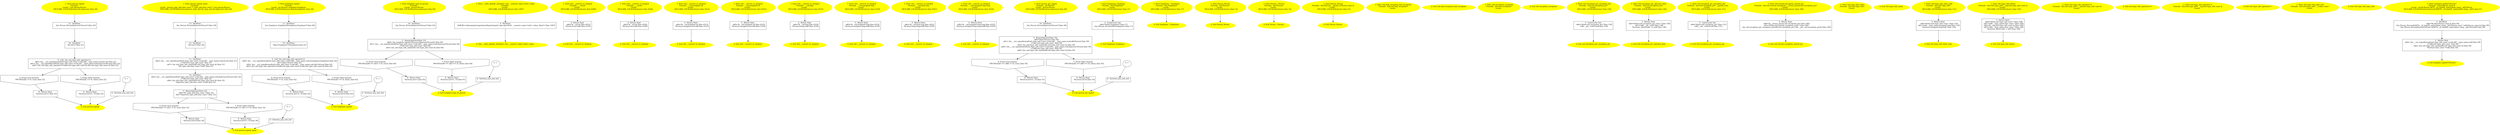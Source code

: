 /* @generated */
digraph iCFG {
"person_typeid#_Z13person_typeidv.259e8739c3aa7b455d1b67a326ce9b09_1" [label="1: Start person_typeid\nFormals: \nLocals:  t:int person:Person \n   DECLARE_LOCALS(&return,&t,&person); [line 19]\n " color=yellow style=filled]
	

	 "person_typeid#_Z13person_typeidv.259e8739c3aa7b455d1b67a326ce9b09_1" -> "person_typeid#_Z13person_typeidv.259e8739c3aa7b455d1b67a326ce9b09_11" ;
"person_typeid#_Z13person_typeidv.259e8739c3aa7b455d1b67a326ce9b09_2" [label="2: Exit person_typeid \n  " color=yellow style=filled]
	

"person_typeid#_Z13person_typeidv.259e8739c3aa7b455d1b67a326ce9b09_3" [label="3: + \n  " ]
	

	 "person_typeid#_Z13person_typeidv.259e8739c3aa7b455d1b67a326ce9b09_3" -> "person_typeid#_Z13person_typeidv.259e8739c3aa7b455d1b67a326ce9b09_4" ;
"person_typeid#_Z13person_typeidv.259e8739c3aa7b455d1b67a326ce9b09_4" [label="4:  between_join_and_exit \n  " shape="box"]
	

	 "person_typeid#_Z13person_typeidv.259e8739c3aa7b455d1b67a326ce9b09_4" -> "person_typeid#_Z13person_typeidv.259e8739c3aa7b455d1b67a326ce9b09_2" ;
"person_typeid#_Z13person_typeidv.259e8739c3aa7b455d1b67a326ce9b09_5" [label="5:  Call _fun_std::type_info_operator== \n   n$0=_fun___cxx_typeid(sizeof(std::type_info const ):void,n$0.__type_name:void,&t:int) [line 22]\n  n$1=_fun___cxx_typeid(sizeof(std::type_info const ):void,n$1.__type_name:void,&person:Person) [line 22]\n  n$2=_fun_std::type_info_operator==(n$0:std::type_info const &,n$1:std::type_info const &) [line 22]\n " shape="box"]
	

	 "person_typeid#_Z13person_typeidv.259e8739c3aa7b455d1b67a326ce9b09_5" -> "person_typeid#_Z13person_typeidv.259e8739c3aa7b455d1b67a326ce9b09_6" ;
	 "person_typeid#_Z13person_typeidv.259e8739c3aa7b455d1b67a326ce9b09_5" -> "person_typeid#_Z13person_typeidv.259e8739c3aa7b455d1b67a326ce9b09_7" ;
"person_typeid#_Z13person_typeidv.259e8739c3aa7b455d1b67a326ce9b09_6" [label="6: Prune (true branch) \n   PRUNE((n$2 != 0), true); [line 22]\n " shape="invhouse"]
	

	 "person_typeid#_Z13person_typeidv.259e8739c3aa7b455d1b67a326ce9b09_6" -> "person_typeid#_Z13person_typeidv.259e8739c3aa7b455d1b67a326ce9b09_8" ;
"person_typeid#_Z13person_typeidv.259e8739c3aa7b455d1b67a326ce9b09_7" [label="7: Prune (false branch) \n   PRUNE((n$2 == 0), false); [line 22]\n " shape="invhouse"]
	

	 "person_typeid#_Z13person_typeidv.259e8739c3aa7b455d1b67a326ce9b09_7" -> "person_typeid#_Z13person_typeidv.259e8739c3aa7b455d1b67a326ce9b09_9" ;
"person_typeid#_Z13person_typeidv.259e8739c3aa7b455d1b67a326ce9b09_8" [label="8:  Return Stmt \n   *&return:int=1 [line 23]\n " shape="box"]
	

	 "person_typeid#_Z13person_typeidv.259e8739c3aa7b455d1b67a326ce9b09_8" -> "person_typeid#_Z13person_typeidv.259e8739c3aa7b455d1b67a326ce9b09_2" ;
"person_typeid#_Z13person_typeidv.259e8739c3aa7b455d1b67a326ce9b09_9" [label="9:  Return Stmt \n   *&return:int=(1 / 0) [line 25]\n " shape="box"]
	

	 "person_typeid#_Z13person_typeidv.259e8739c3aa7b455d1b67a326ce9b09_9" -> "person_typeid#_Z13person_typeidv.259e8739c3aa7b455d1b67a326ce9b09_2" ;
"person_typeid#_Z13person_typeidv.259e8739c3aa7b455d1b67a326ce9b09_10" [label="10:  DeclStmt \n   *&t:int=3 [line 21]\n " shape="box"]
	

	 "person_typeid#_Z13person_typeidv.259e8739c3aa7b455d1b67a326ce9b09_10" -> "person_typeid#_Z13person_typeidv.259e8739c3aa7b455d1b67a326ce9b09_5" ;
"person_typeid#_Z13person_typeidv.259e8739c3aa7b455d1b67a326ce9b09_11" [label="11:  DeclStmt \n   _fun_Person_Person(&person:Person*) [line 20]\n " shape="box"]
	

	 "person_typeid#_Z13person_typeidv.259e8739c3aa7b455d1b67a326ce9b09_11" -> "person_typeid#_Z13person_typeidv.259e8739c3aa7b455d1b67a326ce9b09_10" ;
"person_typeid_name#_Z18person_typeid_namev.61ab0ec473f2261bf55eb69fa502c9ca_1" [label="1: Start person_typeid_name\nFormals: \nLocals:  person_type_info:char const * t_type_info:char const * t:int person:Person \n   DECLARE_LOCALS(&return,&person_type_info,&t_type_info,&t,&person); [line 28]\n " color=yellow style=filled]
	

	 "person_typeid_name#_Z18person_typeid_namev.61ab0ec473f2261bf55eb69fa502c9ca_1" -> "person_typeid_name#_Z18person_typeid_namev.61ab0ec473f2261bf55eb69fa502c9ca_13" ;
"person_typeid_name#_Z18person_typeid_namev.61ab0ec473f2261bf55eb69fa502c9ca_2" [label="2: Exit person_typeid_name \n  " color=yellow style=filled]
	

"person_typeid_name#_Z18person_typeid_namev.61ab0ec473f2261bf55eb69fa502c9ca_3" [label="3: + \n  " ]
	

	 "person_typeid_name#_Z18person_typeid_namev.61ab0ec473f2261bf55eb69fa502c9ca_3" -> "person_typeid_name#_Z18person_typeid_namev.61ab0ec473f2261bf55eb69fa502c9ca_4" ;
"person_typeid_name#_Z18person_typeid_namev.61ab0ec473f2261bf55eb69fa502c9ca_4" [label="4:  between_join_and_exit \n  " shape="box"]
	

	 "person_typeid_name#_Z18person_typeid_namev.61ab0ec473f2261bf55eb69fa502c9ca_4" -> "person_typeid_name#_Z18person_typeid_namev.61ab0ec473f2261bf55eb69fa502c9ca_2" ;
"person_typeid_name#_Z18person_typeid_namev.61ab0ec473f2261bf55eb69fa502c9ca_5" [label="5:  BinaryOperatorStmt: EQ \n   n$0=*&t_type_info:char const * [line 33]\n  n$1=*&person_type_info:char const * [line 33]\n " shape="box"]
	

	 "person_typeid_name#_Z18person_typeid_namev.61ab0ec473f2261bf55eb69fa502c9ca_5" -> "person_typeid_name#_Z18person_typeid_namev.61ab0ec473f2261bf55eb69fa502c9ca_6" ;
	 "person_typeid_name#_Z18person_typeid_namev.61ab0ec473f2261bf55eb69fa502c9ca_5" -> "person_typeid_name#_Z18person_typeid_namev.61ab0ec473f2261bf55eb69fa502c9ca_7" ;
"person_typeid_name#_Z18person_typeid_namev.61ab0ec473f2261bf55eb69fa502c9ca_6" [label="6: Prune (true branch) \n   PRUNE(((n$0 == n$1) != 0), true); [line 33]\n " shape="invhouse"]
	

	 "person_typeid_name#_Z18person_typeid_namev.61ab0ec473f2261bf55eb69fa502c9ca_6" -> "person_typeid_name#_Z18person_typeid_namev.61ab0ec473f2261bf55eb69fa502c9ca_8" ;
"person_typeid_name#_Z18person_typeid_namev.61ab0ec473f2261bf55eb69fa502c9ca_7" [label="7: Prune (false branch) \n   PRUNE(((n$0 == n$1) == 0), false); [line 33]\n " shape="invhouse"]
	

	 "person_typeid_name#_Z18person_typeid_namev.61ab0ec473f2261bf55eb69fa502c9ca_7" -> "person_typeid_name#_Z18person_typeid_namev.61ab0ec473f2261bf55eb69fa502c9ca_9" ;
"person_typeid_name#_Z18person_typeid_namev.61ab0ec473f2261bf55eb69fa502c9ca_8" [label="8:  Return Stmt \n   *&return:int=0 [line 34]\n " shape="box"]
	

	 "person_typeid_name#_Z18person_typeid_namev.61ab0ec473f2261bf55eb69fa502c9ca_8" -> "person_typeid_name#_Z18person_typeid_namev.61ab0ec473f2261bf55eb69fa502c9ca_2" ;
"person_typeid_name#_Z18person_typeid_namev.61ab0ec473f2261bf55eb69fa502c9ca_9" [label="9:  Return Stmt \n   *&return:int=(1 / 0) [line 36]\n " shape="box"]
	

	 "person_typeid_name#_Z18person_typeid_namev.61ab0ec473f2261bf55eb69fa502c9ca_9" -> "person_typeid_name#_Z18person_typeid_namev.61ab0ec473f2261bf55eb69fa502c9ca_2" ;
"person_typeid_name#_Z18person_typeid_namev.61ab0ec473f2261bf55eb69fa502c9ca_10" [label="10:  DeclStmt \n   n$2=_fun___cxx_typeid(sizeof(std::type_info const ):void,n$2.__type_name:void,&person:Person) [line 32]\n  _=*n$2:std::type_info const  [line 32]\n  n$4=_fun_std::type_info_name(n$2:std::type_info const &) [line 32]\n  *&person_type_info:char const *=n$4 [line 32]\n " shape="box"]
	

	 "person_typeid_name#_Z18person_typeid_namev.61ab0ec473f2261bf55eb69fa502c9ca_10" -> "person_typeid_name#_Z18person_typeid_namev.61ab0ec473f2261bf55eb69fa502c9ca_5" ;
"person_typeid_name#_Z18person_typeid_namev.61ab0ec473f2261bf55eb69fa502c9ca_11" [label="11:  DeclStmt \n   n$5=_fun___cxx_typeid(sizeof(std::type_info const ):void,n$5.__type_name:void,&t:int) [line 31]\n  _=*n$5:std::type_info const  [line 31]\n  n$7=_fun_std::type_info_name(n$5:std::type_info const &) [line 31]\n  *&t_type_info:char const *=n$7 [line 31]\n " shape="box"]
	

	 "person_typeid_name#_Z18person_typeid_namev.61ab0ec473f2261bf55eb69fa502c9ca_11" -> "person_typeid_name#_Z18person_typeid_namev.61ab0ec473f2261bf55eb69fa502c9ca_10" ;
"person_typeid_name#_Z18person_typeid_namev.61ab0ec473f2261bf55eb69fa502c9ca_12" [label="12:  DeclStmt \n   *&t:int=3 [line 30]\n " shape="box"]
	

	 "person_typeid_name#_Z18person_typeid_namev.61ab0ec473f2261bf55eb69fa502c9ca_12" -> "person_typeid_name#_Z18person_typeid_namev.61ab0ec473f2261bf55eb69fa502c9ca_11" ;
"person_typeid_name#_Z18person_typeid_namev.61ab0ec473f2261bf55eb69fa502c9ca_13" [label="13:  DeclStmt \n   _fun_Person_Person(&person:Person*) [line 29]\n " shape="box"]
	

	 "person_typeid_name#_Z18person_typeid_namev.61ab0ec473f2261bf55eb69fa502c9ca_13" -> "person_typeid_name#_Z18person_typeid_namev.61ab0ec473f2261bf55eb69fa502c9ca_12" ;
"employee_typeid#_Z15employee_typeidv.d5a1249d00c1531124f473b9003de8b4_1" [label="1: Start employee_typeid\nFormals: \nLocals:  ptr:Person* employee:Employee \n   DECLARE_LOCALS(&return,&ptr,&employee); [line 39]\n " color=yellow style=filled]
	

	 "employee_typeid#_Z15employee_typeidv.d5a1249d00c1531124f473b9003de8b4_1" -> "employee_typeid#_Z15employee_typeidv.d5a1249d00c1531124f473b9003de8b4_11" ;
"employee_typeid#_Z15employee_typeidv.d5a1249d00c1531124f473b9003de8b4_2" [label="2: Exit employee_typeid \n  " color=yellow style=filled]
	

"employee_typeid#_Z15employee_typeidv.d5a1249d00c1531124f473b9003de8b4_3" [label="3: + \n  " ]
	

	 "employee_typeid#_Z15employee_typeidv.d5a1249d00c1531124f473b9003de8b4_3" -> "employee_typeid#_Z15employee_typeidv.d5a1249d00c1531124f473b9003de8b4_4" ;
"employee_typeid#_Z15employee_typeidv.d5a1249d00c1531124f473b9003de8b4_4" [label="4:  between_join_and_exit \n  " shape="box"]
	

	 "employee_typeid#_Z15employee_typeidv.d5a1249d00c1531124f473b9003de8b4_4" -> "employee_typeid#_Z15employee_typeidv.d5a1249d00c1531124f473b9003de8b4_2" ;
"employee_typeid#_Z15employee_typeidv.d5a1249d00c1531124f473b9003de8b4_5" [label="5:  Call _fun_std::type_info_operator== \n   n$0=_fun___cxx_typeid(sizeof(std::type_info const ):void,n$0.__type_name:void,&employee:Employee) [line 42]\n  n$1=*&ptr:Person* [line 42]\n  n$2=_fun___cxx_typeid(sizeof(std::type_info const ):void,n$2.__type_name:void,n$1:Person) [line 42]\n  n$3=_fun_std::type_info_operator==(n$0:std::type_info const &,n$2:std::type_info const &) [line 42]\n " shape="box"]
	

	 "employee_typeid#_Z15employee_typeidv.d5a1249d00c1531124f473b9003de8b4_5" -> "employee_typeid#_Z15employee_typeidv.d5a1249d00c1531124f473b9003de8b4_6" ;
	 "employee_typeid#_Z15employee_typeidv.d5a1249d00c1531124f473b9003de8b4_5" -> "employee_typeid#_Z15employee_typeidv.d5a1249d00c1531124f473b9003de8b4_7" ;
"employee_typeid#_Z15employee_typeidv.d5a1249d00c1531124f473b9003de8b4_6" [label="6: Prune (true branch) \n   PRUNE((n$3 != 0), true); [line 42]\n " shape="invhouse"]
	

	 "employee_typeid#_Z15employee_typeidv.d5a1249d00c1531124f473b9003de8b4_6" -> "employee_typeid#_Z15employee_typeidv.d5a1249d00c1531124f473b9003de8b4_8" ;
"employee_typeid#_Z15employee_typeidv.d5a1249d00c1531124f473b9003de8b4_7" [label="7: Prune (false branch) \n   PRUNE((n$3 == 0), false); [line 42]\n " shape="invhouse"]
	

	 "employee_typeid#_Z15employee_typeidv.d5a1249d00c1531124f473b9003de8b4_7" -> "employee_typeid#_Z15employee_typeidv.d5a1249d00c1531124f473b9003de8b4_9" ;
"employee_typeid#_Z15employee_typeidv.d5a1249d00c1531124f473b9003de8b4_8" [label="8:  Return Stmt \n   *&return:int=(1 / 0) [line 43]\n " shape="box"]
	

	 "employee_typeid#_Z15employee_typeidv.d5a1249d00c1531124f473b9003de8b4_8" -> "employee_typeid#_Z15employee_typeidv.d5a1249d00c1531124f473b9003de8b4_2" ;
"employee_typeid#_Z15employee_typeidv.d5a1249d00c1531124f473b9003de8b4_9" [label="9:  Return Stmt \n   *&return:int=0 [line 45]\n " shape="box"]
	

	 "employee_typeid#_Z15employee_typeidv.d5a1249d00c1531124f473b9003de8b4_9" -> "employee_typeid#_Z15employee_typeidv.d5a1249d00c1531124f473b9003de8b4_2" ;
"employee_typeid#_Z15employee_typeidv.d5a1249d00c1531124f473b9003de8b4_10" [label="10:  DeclStmt \n   *&ptr:Employee*=&employee [line 41]\n " shape="box"]
	

	 "employee_typeid#_Z15employee_typeidv.d5a1249d00c1531124f473b9003de8b4_10" -> "employee_typeid#_Z15employee_typeidv.d5a1249d00c1531124f473b9003de8b4_5" ;
"employee_typeid#_Z15employee_typeidv.d5a1249d00c1531124f473b9003de8b4_11" [label="11:  DeclStmt \n   _fun_Employee_Employee(&employee:Employee*) [line 40]\n " shape="box"]
	

	 "employee_typeid#_Z15employee_typeidv.d5a1249d00c1531124f473b9003de8b4_11" -> "employee_typeid#_Z15employee_typeidv.d5a1249d00c1531124f473b9003de8b4_10" ;
"template_type_id_person#_Z23template_type_id_personv.5fe9ce5a34a9724ffe6120b87e057895_1" [label="1: Start template_type_id_person\nFormals: \nLocals:  person:Person \n   DECLARE_LOCALS(&return,&person); [line 62]\n " color=yellow style=filled]
	

	 "template_type_id_person#_Z23template_type_id_personv.5fe9ce5a34a9724ffe6120b87e057895_1" -> "template_type_id_person#_Z23template_type_id_personv.5fe9ce5a34a9724ffe6120b87e057895_10" ;
"template_type_id_person#_Z23template_type_id_personv.5fe9ce5a34a9724ffe6120b87e057895_2" [label="2: Exit template_type_id_person \n  " color=yellow style=filled]
	

"template_type_id_person#_Z23template_type_id_personv.5fe9ce5a34a9724ffe6120b87e057895_3" [label="3: + \n  " ]
	

	 "template_type_id_person#_Z23template_type_id_personv.5fe9ce5a34a9724ffe6120b87e057895_3" -> "template_type_id_person#_Z23template_type_id_personv.5fe9ce5a34a9724ffe6120b87e057895_4" ;
"template_type_id_person#_Z23template_type_id_personv.5fe9ce5a34a9724ffe6120b87e057895_4" [label="4:  between_join_and_exit \n  " shape="box"]
	

	 "template_type_id_person#_Z23template_type_id_personv.5fe9ce5a34a9724ffe6120b87e057895_4" -> "template_type_id_person#_Z23template_type_id_personv.5fe9ce5a34a9724ffe6120b87e057895_2" ;
"template_type_id_person#_Z23template_type_id_personv.5fe9ce5a34a9724ffe6120b87e057895_5" [label="5:  BinaryOperatorStmt: EQ \n   n$0=_fun_template_typeid<Person>(&person:Person&) [line 64]\n  n$1=_fun___cxx_typeid(sizeof(std::type_info const ):void,n$1.__type_name:void,&person:Person) [line 64]\n  _=*n$1:std::type_info const  [line 64]\n  n$3=_fun_std::type_info_name(n$1:std::type_info const &) [line 64]\n " shape="box"]
	

	 "template_type_id_person#_Z23template_type_id_personv.5fe9ce5a34a9724ffe6120b87e057895_5" -> "template_type_id_person#_Z23template_type_id_personv.5fe9ce5a34a9724ffe6120b87e057895_6" ;
	 "template_type_id_person#_Z23template_type_id_personv.5fe9ce5a34a9724ffe6120b87e057895_5" -> "template_type_id_person#_Z23template_type_id_personv.5fe9ce5a34a9724ffe6120b87e057895_7" ;
"template_type_id_person#_Z23template_type_id_personv.5fe9ce5a34a9724ffe6120b87e057895_6" [label="6: Prune (true branch) \n   PRUNE(((n$0 == n$3) != 0), true); [line 64]\n " shape="invhouse"]
	

	 "template_type_id_person#_Z23template_type_id_personv.5fe9ce5a34a9724ffe6120b87e057895_6" -> "template_type_id_person#_Z23template_type_id_personv.5fe9ce5a34a9724ffe6120b87e057895_8" ;
"template_type_id_person#_Z23template_type_id_personv.5fe9ce5a34a9724ffe6120b87e057895_7" [label="7: Prune (false branch) \n   PRUNE(((n$0 == n$3) == 0), false); [line 64]\n " shape="invhouse"]
	

	 "template_type_id_person#_Z23template_type_id_personv.5fe9ce5a34a9724ffe6120b87e057895_7" -> "template_type_id_person#_Z23template_type_id_personv.5fe9ce5a34a9724ffe6120b87e057895_9" ;
"template_type_id_person#_Z23template_type_id_personv.5fe9ce5a34a9724ffe6120b87e057895_8" [label="8:  Return Stmt \n   *&return:int=1 [line 65]\n " shape="box"]
	

	 "template_type_id_person#_Z23template_type_id_personv.5fe9ce5a34a9724ffe6120b87e057895_8" -> "template_type_id_person#_Z23template_type_id_personv.5fe9ce5a34a9724ffe6120b87e057895_2" ;
"template_type_id_person#_Z23template_type_id_personv.5fe9ce5a34a9724ffe6120b87e057895_9" [label="9:  Return Stmt \n   *&return:int=(1 / 0) [line 67]\n " shape="box"]
	

	 "template_type_id_person#_Z23template_type_id_personv.5fe9ce5a34a9724ffe6120b87e057895_9" -> "template_type_id_person#_Z23template_type_id_personv.5fe9ce5a34a9724ffe6120b87e057895_2" ;
"template_type_id_person#_Z23template_type_id_personv.5fe9ce5a34a9724ffe6120b87e057895_10" [label="10:  DeclStmt \n   _fun_Person_Person(&person:Person*) [line 63]\n " shape="box"]
	

	 "template_type_id_person#_Z23template_type_id_personv.5fe9ce5a34a9724ffe6120b87e057895_10" -> "template_type_id_person#_Z23template_type_id_personv.5fe9ce5a34a9724ffe6120b87e057895_5" ;
"value#__numeric_type<void>#__infer_globals_initializer_std.47862f77402cf0b9a8f85342f9963960_1" [label="1: Start __infer_globals_initializer_std::__numeric_type<void>::value\nFormals: \nLocals:  \n   DECLARE_LOCALS(&return); [line 1697]\n " color=yellow style=filled]
	

	 "value#__numeric_type<void>#__infer_globals_initializer_std.47862f77402cf0b9a8f85342f9963960_1" -> "value#__numeric_type<void>#__infer_globals_initializer_std.47862f77402cf0b9a8f85342f9963960_3" ;
"value#__numeric_type<void>#__infer_globals_initializer_std.47862f77402cf0b9a8f85342f9963960_2" [label="2: Exit __infer_globals_initializer_std::__numeric_type<void>::value \n  " color=yellow style=filled]
	

"value#__numeric_type<void>#__infer_globals_initializer_std.47862f77402cf0b9a8f85342f9963960_3" [label="3:  DeclStmt \n   *&#GB<codetoanalyze/cpp/shared/types/typeid_expr.cpp>$std::__numeric_type<void>::value:_Bool=1 [line 1697]\n " shape="box"]
	

	 "value#__numeric_type<void>#__infer_globals_initializer_std.47862f77402cf0b9a8f85342f9963960_3" -> "value#__numeric_type<void>#__infer_globals_initializer_std.47862f77402cf0b9a8f85342f9963960_2" ;
"__convert_to_integral#std#_ZNSt3__121__convert_to_integralEi.43b0259cdf1b6086b5b232de7e5ddc3b_1" [label="1: Start std::__convert_to_integral\nFormals:  __val:int\nLocals:  \n   DECLARE_LOCALS(&return); [line 4309]\n " color=yellow style=filled]
	

	 "__convert_to_integral#std#_ZNSt3__121__convert_to_integralEi.43b0259cdf1b6086b5b232de7e5ddc3b_1" -> "__convert_to_integral#std#_ZNSt3__121__convert_to_integralEi.43b0259cdf1b6086b5b232de7e5ddc3b_3" ;
"__convert_to_integral#std#_ZNSt3__121__convert_to_integralEi.43b0259cdf1b6086b5b232de7e5ddc3b_2" [label="2: Exit std::__convert_to_integral \n  " color=yellow style=filled]
	

"__convert_to_integral#std#_ZNSt3__121__convert_to_integralEi.43b0259cdf1b6086b5b232de7e5ddc3b_3" [label="3:  Return Stmt \n   n$0=*&__val:int [line 4310]\n  *&return:int=n$0 [line 4310]\n " shape="box"]
	

	 "__convert_to_integral#std#_ZNSt3__121__convert_to_integralEi.43b0259cdf1b6086b5b232de7e5ddc3b_3" -> "__convert_to_integral#std#_ZNSt3__121__convert_to_integralEi.43b0259cdf1b6086b5b232de7e5ddc3b_2" ;
"__convert_to_integral#std#_ZNSt3__121__convert_to_integralEn.f0a547f6acd880fbe54bf8cd9fcfe151_1" [label="1: Start std::__convert_to_integral\nFormals:  __val:int\nLocals:  \n   DECLARE_LOCALS(&return); [line 4328]\n " color=yellow style=filled]
	

	 "__convert_to_integral#std#_ZNSt3__121__convert_to_integralEn.f0a547f6acd880fbe54bf8cd9fcfe151_1" -> "__convert_to_integral#std#_ZNSt3__121__convert_to_integralEn.f0a547f6acd880fbe54bf8cd9fcfe151_3" ;
"__convert_to_integral#std#_ZNSt3__121__convert_to_integralEn.f0a547f6acd880fbe54bf8cd9fcfe151_2" [label="2: Exit std::__convert_to_integral \n  " color=yellow style=filled]
	

"__convert_to_integral#std#_ZNSt3__121__convert_to_integralEn.f0a547f6acd880fbe54bf8cd9fcfe151_3" [label="3:  Return Stmt \n   n$0=*&__val:int [line 4329]\n  *&return:int=n$0 [line 4329]\n " shape="box"]
	

	 "__convert_to_integral#std#_ZNSt3__121__convert_to_integralEn.f0a547f6acd880fbe54bf8cd9fcfe151_3" -> "__convert_to_integral#std#_ZNSt3__121__convert_to_integralEn.f0a547f6acd880fbe54bf8cd9fcfe151_2" ;
"__convert_to_integral#std#_ZNSt3__121__convert_to_integralEj.fd205920d652f02f0b9a9b89e450a068_1" [label="1: Start std::__convert_to_integral\nFormals:  __val:unsigned int\nLocals:  \n   DECLARE_LOCALS(&return); [line 4312]\n " color=yellow style=filled]
	

	 "__convert_to_integral#std#_ZNSt3__121__convert_to_integralEj.fd205920d652f02f0b9a9b89e450a068_1" -> "__convert_to_integral#std#_ZNSt3__121__convert_to_integralEj.fd205920d652f02f0b9a9b89e450a068_3" ;
"__convert_to_integral#std#_ZNSt3__121__convert_to_integralEj.fd205920d652f02f0b9a9b89e450a068_2" [label="2: Exit std::__convert_to_integral \n  " color=yellow style=filled]
	

"__convert_to_integral#std#_ZNSt3__121__convert_to_integralEj.fd205920d652f02f0b9a9b89e450a068_3" [label="3:  Return Stmt \n   n$0=*&__val:unsigned int [line 4313]\n  *&return:unsigned int=n$0 [line 4313]\n " shape="box"]
	

	 "__convert_to_integral#std#_ZNSt3__121__convert_to_integralEj.fd205920d652f02f0b9a9b89e450a068_3" -> "__convert_to_integral#std#_ZNSt3__121__convert_to_integralEj.fd205920d652f02f0b9a9b89e450a068_2" ;
"__convert_to_integral#std#_ZNSt3__121__convert_to_integralEo.15fc37df335893286e47ebfc292083c1_1" [label="1: Start std::__convert_to_integral\nFormals:  __val:unsigned int\nLocals:  \n   DECLARE_LOCALS(&return); [line 4331]\n " color=yellow style=filled]
	

	 "__convert_to_integral#std#_ZNSt3__121__convert_to_integralEo.15fc37df335893286e47ebfc292083c1_1" -> "__convert_to_integral#std#_ZNSt3__121__convert_to_integralEo.15fc37df335893286e47ebfc292083c1_3" ;
"__convert_to_integral#std#_ZNSt3__121__convert_to_integralEo.15fc37df335893286e47ebfc292083c1_2" [label="2: Exit std::__convert_to_integral \n  " color=yellow style=filled]
	

"__convert_to_integral#std#_ZNSt3__121__convert_to_integralEo.15fc37df335893286e47ebfc292083c1_3" [label="3:  Return Stmt \n   n$0=*&__val:unsigned int [line 4332]\n  *&return:unsigned int=n$0 [line 4332]\n " shape="box"]
	

	 "__convert_to_integral#std#_ZNSt3__121__convert_to_integralEo.15fc37df335893286e47ebfc292083c1_3" -> "__convert_to_integral#std#_ZNSt3__121__convert_to_integralEo.15fc37df335893286e47ebfc292083c1_2" ;
"__convert_to_integral#std#_ZNSt3__121__convert_to_integralEl.19b65e5b35784a4d6b1ba397569565af_1" [label="1: Start std::__convert_to_integral\nFormals:  __val:long\nLocals:  \n   DECLARE_LOCALS(&return); [line 4315]\n " color=yellow style=filled]
	

	 "__convert_to_integral#std#_ZNSt3__121__convert_to_integralEl.19b65e5b35784a4d6b1ba397569565af_1" -> "__convert_to_integral#std#_ZNSt3__121__convert_to_integralEl.19b65e5b35784a4d6b1ba397569565af_3" ;
"__convert_to_integral#std#_ZNSt3__121__convert_to_integralEl.19b65e5b35784a4d6b1ba397569565af_2" [label="2: Exit std::__convert_to_integral \n  " color=yellow style=filled]
	

"__convert_to_integral#std#_ZNSt3__121__convert_to_integralEl.19b65e5b35784a4d6b1ba397569565af_3" [label="3:  Return Stmt \n   n$0=*&__val:long [line 4316]\n  *&return:long=n$0 [line 4316]\n " shape="box"]
	

	 "__convert_to_integral#std#_ZNSt3__121__convert_to_integralEl.19b65e5b35784a4d6b1ba397569565af_3" -> "__convert_to_integral#std#_ZNSt3__121__convert_to_integralEl.19b65e5b35784a4d6b1ba397569565af_2" ;
"__convert_to_integral#std#_ZNSt3__121__convert_to_integralEm.111d95b3f3b4d5dd40ab1add8f243f84_1" [label="1: Start std::__convert_to_integral\nFormals:  __val:unsigned long\nLocals:  \n   DECLARE_LOCALS(&return); [line 4318]\n " color=yellow style=filled]
	

	 "__convert_to_integral#std#_ZNSt3__121__convert_to_integralEm.111d95b3f3b4d5dd40ab1add8f243f84_1" -> "__convert_to_integral#std#_ZNSt3__121__convert_to_integralEm.111d95b3f3b4d5dd40ab1add8f243f84_3" ;
"__convert_to_integral#std#_ZNSt3__121__convert_to_integralEm.111d95b3f3b4d5dd40ab1add8f243f84_2" [label="2: Exit std::__convert_to_integral \n  " color=yellow style=filled]
	

"__convert_to_integral#std#_ZNSt3__121__convert_to_integralEm.111d95b3f3b4d5dd40ab1add8f243f84_3" [label="3:  Return Stmt \n   n$0=*&__val:unsigned long [line 4319]\n  *&return:unsigned long=n$0 [line 4319]\n " shape="box"]
	

	 "__convert_to_integral#std#_ZNSt3__121__convert_to_integralEm.111d95b3f3b4d5dd40ab1add8f243f84_3" -> "__convert_to_integral#std#_ZNSt3__121__convert_to_integralEm.111d95b3f3b4d5dd40ab1add8f243f84_2" ;
"__convert_to_integral#std#_ZNSt3__121__convert_to_integralEx.c1183c63775e8691319a0bd03664ac0c_1" [label="1: Start std::__convert_to_integral\nFormals:  __val:long long\nLocals:  \n   DECLARE_LOCALS(&return); [line 4321]\n " color=yellow style=filled]
	

	 "__convert_to_integral#std#_ZNSt3__121__convert_to_integralEx.c1183c63775e8691319a0bd03664ac0c_1" -> "__convert_to_integral#std#_ZNSt3__121__convert_to_integralEx.c1183c63775e8691319a0bd03664ac0c_3" ;
"__convert_to_integral#std#_ZNSt3__121__convert_to_integralEx.c1183c63775e8691319a0bd03664ac0c_2" [label="2: Exit std::__convert_to_integral \n  " color=yellow style=filled]
	

"__convert_to_integral#std#_ZNSt3__121__convert_to_integralEx.c1183c63775e8691319a0bd03664ac0c_3" [label="3:  Return Stmt \n   n$0=*&__val:long long [line 4322]\n  *&return:long long=n$0 [line 4322]\n " shape="box"]
	

	 "__convert_to_integral#std#_ZNSt3__121__convert_to_integralEx.c1183c63775e8691319a0bd03664ac0c_3" -> "__convert_to_integral#std#_ZNSt3__121__convert_to_integralEx.c1183c63775e8691319a0bd03664ac0c_2" ;
"__convert_to_integral#std#_ZNSt3__121__convert_to_integralEy.4261f4b82618cc6ea34bb4631aefbdda_1" [label="1: Start std::__convert_to_integral\nFormals:  __val:unsigned long long\nLocals:  \n   DECLARE_LOCALS(&return); [line 4324]\n " color=yellow style=filled]
	

	 "__convert_to_integral#std#_ZNSt3__121__convert_to_integralEy.4261f4b82618cc6ea34bb4631aefbdda_1" -> "__convert_to_integral#std#_ZNSt3__121__convert_to_integralEy.4261f4b82618cc6ea34bb4631aefbdda_3" ;
"__convert_to_integral#std#_ZNSt3__121__convert_to_integralEy.4261f4b82618cc6ea34bb4631aefbdda_2" [label="2: Exit std::__convert_to_integral \n  " color=yellow style=filled]
	

"__convert_to_integral#std#_ZNSt3__121__convert_to_integralEy.4261f4b82618cc6ea34bb4631aefbdda_3" [label="3:  Return Stmt \n   n$0=*&__val:unsigned long long [line 4325]\n  *&return:unsigned long long=n$0 [line 4325]\n " shape="box"]
	

	 "__convert_to_integral#std#_ZNSt3__121__convert_to_integralEy.4261f4b82618cc6ea34bb4631aefbdda_3" -> "__convert_to_integral#std#_ZNSt3__121__convert_to_integralEy.4261f4b82618cc6ea34bb4631aefbdda_2" ;
"person_ptr_typeid#_Z17person_ptr_typeidP6Person.d9adfc6b86c71441019a0fdc03c35fa6_1" [label="1: Start person_ptr_typeid\nFormals:  ptr:Person*\nLocals:  person:Person \n   DECLARE_LOCALS(&return,&person); [line 48]\n " color=yellow style=filled]
	

	 "person_ptr_typeid#_Z17person_ptr_typeidP6Person.d9adfc6b86c71441019a0fdc03c35fa6_1" -> "person_ptr_typeid#_Z17person_ptr_typeidP6Person.d9adfc6b86c71441019a0fdc03c35fa6_10" ;
"person_ptr_typeid#_Z17person_ptr_typeidP6Person.d9adfc6b86c71441019a0fdc03c35fa6_2" [label="2: Exit person_ptr_typeid \n  " color=yellow style=filled]
	

"person_ptr_typeid#_Z17person_ptr_typeidP6Person.d9adfc6b86c71441019a0fdc03c35fa6_3" [label="3: + \n  " ]
	

	 "person_ptr_typeid#_Z17person_ptr_typeidP6Person.d9adfc6b86c71441019a0fdc03c35fa6_3" -> "person_ptr_typeid#_Z17person_ptr_typeidP6Person.d9adfc6b86c71441019a0fdc03c35fa6_4" ;
"person_ptr_typeid#_Z17person_ptr_typeidP6Person.d9adfc6b86c71441019a0fdc03c35fa6_4" [label="4:  between_join_and_exit \n  " shape="box"]
	

	 "person_ptr_typeid#_Z17person_ptr_typeidP6Person.d9adfc6b86c71441019a0fdc03c35fa6_4" -> "person_ptr_typeid#_Z17person_ptr_typeidP6Person.d9adfc6b86c71441019a0fdc03c35fa6_2" ;
"person_ptr_typeid#_Z17person_ptr_typeidP6Person.d9adfc6b86c71441019a0fdc03c35fa6_5" [label="5:  BinaryOperatorStmt: EQ \n   n$0=*&ptr:Person* [line 50]\n  n$1=_fun___cxx_typeid(sizeof(std::type_info const ):void,n$1.__type_name:void,n$0:Person) [line 50]\n  _=*n$1:std::type_info const  [line 50]\n  n$3=_fun_std::type_info_name(n$1:std::type_info const &) [line 50]\n  n$4=_fun___cxx_typeid(sizeof(std::type_info const ):void,n$4.__type_name:void,&person:Person) [line 50]\n  _=*n$4:std::type_info const  [line 50]\n  n$6=_fun_std::type_info_name(n$4:std::type_info const &) [line 50]\n " shape="box"]
	

	 "person_ptr_typeid#_Z17person_ptr_typeidP6Person.d9adfc6b86c71441019a0fdc03c35fa6_5" -> "person_ptr_typeid#_Z17person_ptr_typeidP6Person.d9adfc6b86c71441019a0fdc03c35fa6_6" ;
	 "person_ptr_typeid#_Z17person_ptr_typeidP6Person.d9adfc6b86c71441019a0fdc03c35fa6_5" -> "person_ptr_typeid#_Z17person_ptr_typeidP6Person.d9adfc6b86c71441019a0fdc03c35fa6_7" ;
"person_ptr_typeid#_Z17person_ptr_typeidP6Person.d9adfc6b86c71441019a0fdc03c35fa6_6" [label="6: Prune (true branch) \n   PRUNE(((n$3 == n$6) != 0), true); [line 50]\n " shape="invhouse"]
	

	 "person_ptr_typeid#_Z17person_ptr_typeidP6Person.d9adfc6b86c71441019a0fdc03c35fa6_6" -> "person_ptr_typeid#_Z17person_ptr_typeidP6Person.d9adfc6b86c71441019a0fdc03c35fa6_8" ;
"person_ptr_typeid#_Z17person_ptr_typeidP6Person.d9adfc6b86c71441019a0fdc03c35fa6_7" [label="7: Prune (false branch) \n   PRUNE(((n$3 == n$6) == 0), false); [line 50]\n " shape="invhouse"]
	

	 "person_ptr_typeid#_Z17person_ptr_typeidP6Person.d9adfc6b86c71441019a0fdc03c35fa6_7" -> "person_ptr_typeid#_Z17person_ptr_typeidP6Person.d9adfc6b86c71441019a0fdc03c35fa6_9" ;
"person_ptr_typeid#_Z17person_ptr_typeidP6Person.d9adfc6b86c71441019a0fdc03c35fa6_8" [label="8:  Return Stmt \n   *&return:int=(1 / 0) [line 51]\n " shape="box"]
	

	 "person_ptr_typeid#_Z17person_ptr_typeidP6Person.d9adfc6b86c71441019a0fdc03c35fa6_8" -> "person_ptr_typeid#_Z17person_ptr_typeidP6Person.d9adfc6b86c71441019a0fdc03c35fa6_2" ;
"person_ptr_typeid#_Z17person_ptr_typeidP6Person.d9adfc6b86c71441019a0fdc03c35fa6_9" [label="9:  Return Stmt \n   *&return:int=0 [line 53]\n " shape="box"]
	

	 "person_ptr_typeid#_Z17person_ptr_typeidP6Person.d9adfc6b86c71441019a0fdc03c35fa6_9" -> "person_ptr_typeid#_Z17person_ptr_typeidP6Person.d9adfc6b86c71441019a0fdc03c35fa6_2" ;
"person_ptr_typeid#_Z17person_ptr_typeidP6Person.d9adfc6b86c71441019a0fdc03c35fa6_10" [label="10:  DeclStmt \n   _fun_Person_Person(&person:Person*) [line 49]\n " shape="box"]
	

	 "person_ptr_typeid#_Z17person_ptr_typeidP6Person.d9adfc6b86c71441019a0fdc03c35fa6_10" -> "person_ptr_typeid#_Z17person_ptr_typeidP6Person.d9adfc6b86c71441019a0fdc03c35fa6_5" ;
"Employee#Employee#{_ZN8EmployeeC1Ev|constexpr}.16759caee496fa04cbb5c95e71252949_1" [label="1: Start Employee_Employee\nFormals:  this:Employee*\nLocals:  \n   DECLARE_LOCALS(&return); [line 17]\n " color=yellow style=filled]
	

	 "Employee#Employee#{_ZN8EmployeeC1Ev|constexpr}.16759caee496fa04cbb5c95e71252949_1" -> "Employee#Employee#{_ZN8EmployeeC1Ev|constexpr}.16759caee496fa04cbb5c95e71252949_3" ;
"Employee#Employee#{_ZN8EmployeeC1Ev|constexpr}.16759caee496fa04cbb5c95e71252949_2" [label="2: Exit Employee_Employee \n  " color=yellow style=filled]
	

"Employee#Employee#{_ZN8EmployeeC1Ev|constexpr}.16759caee496fa04cbb5c95e71252949_3" [label="3:  Constructor Init \n   n$0=*&this:Employee* [line 17]\n  _fun_Person_Person(n$0:Employee*) [line 17]\n " shape="box"]
	

	 "Employee#Employee#{_ZN8EmployeeC1Ev|constexpr}.16759caee496fa04cbb5c95e71252949_3" -> "Employee#Employee#{_ZN8EmployeeC1Ev|constexpr}.16759caee496fa04cbb5c95e71252949_2" ;
"~Employee#Employee#(_ZN6PersonD0Ev).b246750215fd295f2276d9dd33772816_1" [label="1: Start Employee_~Employee\nFormals:  this:Employee*\nLocals:  \n   DECLARE_LOCALS(&return); [line 17]\n " color=yellow style=filled]
	

	 "~Employee#Employee#(_ZN6PersonD0Ev).b246750215fd295f2276d9dd33772816_1" -> "~Employee#Employee#(_ZN6PersonD0Ev).b246750215fd295f2276d9dd33772816_2" ;
"~Employee#Employee#(_ZN6PersonD0Ev).b246750215fd295f2276d9dd33772816_2" [label="2: Exit Employee_~Employee \n  " color=yellow style=filled]
	

"Person#Person#{_ZN6PersonC1Ev|constexpr}.d3aa73a16cf65083c030acbc97a9ff15_1" [label="1: Start Person_Person\nFormals:  this:Person*\nLocals:  \n   DECLARE_LOCALS(&return); [line 12]\n " color=yellow style=filled]
	

	 "Person#Person#{_ZN6PersonC1Ev|constexpr}.d3aa73a16cf65083c030acbc97a9ff15_1" -> "Person#Person#{_ZN6PersonC1Ev|constexpr}.d3aa73a16cf65083c030acbc97a9ff15_2" ;
"Person#Person#{_ZN6PersonC1Ev|constexpr}.d3aa73a16cf65083c030acbc97a9ff15_2" [label="2: Exit Person_Person \n  " color=yellow style=filled]
	

"~Person#Person#(_ZN6PersonD0Ev).6c309af5fed23bf91f2ee6ecd26bcc41_1" [label="1: Start Person_~Person\nFormals:  this:Person*\nLocals:  \n   DECLARE_LOCALS(&return); [line 14]\n " color=yellow style=filled]
	

	 "~Person#Person#(_ZN6PersonD0Ev).6c309af5fed23bf91f2ee6ecd26bcc41_1" -> "~Person#Person#(_ZN6PersonD0Ev).6c309af5fed23bf91f2ee6ecd26bcc41_2" ;
"~Person#Person#(_ZN6PersonD0Ev).6c309af5fed23bf91f2ee6ecd26bcc41_2" [label="2: Exit Person_~Person \n  " color=yellow style=filled]
	

"Person#Person#{_ZN6PersonC1ERKS_|constexpr}.723fccb56b807554fd33d1118dcb83e1_1" [label="1: Start Person_Person\nFormals:  this:Person* __param_0:Person const &\nLocals:  \n   DECLARE_LOCALS(&return); [line 12]\n " color=yellow style=filled]
	

	 "Person#Person#{_ZN6PersonC1ERKS_|constexpr}.723fccb56b807554fd33d1118dcb83e1_1" -> "Person#Person#{_ZN6PersonC1ERKS_|constexpr}.723fccb56b807554fd33d1118dcb83e1_2" ;
"Person#Person#{_ZN6PersonC1ERKS_|constexpr}.723fccb56b807554fd33d1118dcb83e1_2" [label="2: Exit Person_Person \n  " color=yellow style=filled]
	

"bad_exception#bad_exception#std#{_ZNSt13bad_exceptionC1Ev}.9b3ad9f8b08e34cb77dd347cfc0925a2_1" [label="1: Start std::bad_exception_bad_exception\nFormals:  this:std::bad_exception*\nLocals:  \n  " color=yellow style=filled]
	

"bad_exception#bad_exception#std#{_ZNSt13bad_exceptionC1Ev}.9b3ad9f8b08e34cb77dd347cfc0925a2_2" [label="2: Exit std::bad_exception_bad_exception \n  " color=yellow style=filled]
	

"exception#exception#std#{_ZNSt9exceptionC1Ev}.5226a0e6cc026fc29eb750a66d588910_1" [label="1: Start std::exception_exception\nFormals:  this:std::exception*\nLocals:  \n  " color=yellow style=filled]
	

"exception#exception#std#{_ZNSt9exceptionC1Ev}.5226a0e6cc026fc29eb750a66d588910_2" [label="2: Exit std::exception_exception \n  " color=yellow style=filled]
	

"exception_ptr#exception_ptr#std#{_ZNSt13exception_ptrC1Ev}.0c4f2ef0c0bd9280100ecba5b0fba8bd_1" [label="1: Start std::exception_ptr_exception_ptr\nFormals:  this:std::exception_ptr*\nLocals:  \n   DECLARE_LOCALS(&return); [line 130]\n " color=yellow style=filled]
	

	 "exception_ptr#exception_ptr#std#{_ZNSt13exception_ptrC1Ev}.0c4f2ef0c0bd9280100ecba5b0fba8bd_1" -> "exception_ptr#exception_ptr#std#{_ZNSt13exception_ptrC1Ev}.0c4f2ef0c0bd9280100ecba5b0fba8bd_3" ;
"exception_ptr#exception_ptr#std#{_ZNSt13exception_ptrC1Ev}.0c4f2ef0c0bd9280100ecba5b0fba8bd_2" [label="2: Exit std::exception_ptr_exception_ptr \n  " color=yellow style=filled]
	

"exception_ptr#exception_ptr#std#{_ZNSt13exception_ptrC1Ev}.0c4f2ef0c0bd9280100ecba5b0fba8bd_3" [label="3:  Constructor Init \n   n$0=*&this:std::exception_ptr* [line 130]\n  *n$0.__ptr_:void*=null [line 130]\n " shape="box"]
	

	 "exception_ptr#exception_ptr#std#{_ZNSt13exception_ptrC1Ev}.0c4f2ef0c0bd9280100ecba5b0fba8bd_3" -> "exception_ptr#exception_ptr#std#{_ZNSt13exception_ptrC1Ev}.0c4f2ef0c0bd9280100ecba5b0fba8bd_2" ;
"operator_bool#exception_ptr#std#(_ZNKSt13exception_ptrcvbEv).6fac2b4e27029bcd0295f179efc6cf0f_1" [label="1: Start std::exception_ptr_operator_bool\nFormals:  this:std::exception_ptr*\nLocals:  \n   DECLARE_LOCALS(&return); [line 136]\n " color=yellow style=filled]
	

	 "operator_bool#exception_ptr#std#(_ZNKSt13exception_ptrcvbEv).6fac2b4e27029bcd0295f179efc6cf0f_1" -> "operator_bool#exception_ptr#std#(_ZNKSt13exception_ptrcvbEv).6fac2b4e27029bcd0295f179efc6cf0f_3" ;
"operator_bool#exception_ptr#std#(_ZNKSt13exception_ptrcvbEv).6fac2b4e27029bcd0295f179efc6cf0f_2" [label="2: Exit std::exception_ptr_operator_bool \n  " color=yellow style=filled]
	

"operator_bool#exception_ptr#std#(_ZNKSt13exception_ptrcvbEv).6fac2b4e27029bcd0295f179efc6cf0f_3" [label="3:  Return Stmt \n   n$0=*&this:std::exception_ptr const * [line 138]\n  n$1=*n$0.__ptr_:void* [line 138]\n  *&return:_Bool=(n$1 != null) [line 138]\n " shape="box"]
	

	 "operator_bool#exception_ptr#std#(_ZNKSt13exception_ptrcvbEv).6fac2b4e27029bcd0295f179efc6cf0f_3" -> "operator_bool#exception_ptr#std#(_ZNKSt13exception_ptrcvbEv).6fac2b4e27029bcd0295f179efc6cf0f_2" ;
"exception_ptr#exception_ptr#std#{_ZNSt13exception_ptrC1EDn}.b23bb2147c8a8ba771e2f40d3542abc9_1" [label="1: Start std::exception_ptr_exception_ptr\nFormals:  this:std::exception_ptr* __param_0:int\nLocals:  \n   DECLARE_LOCALS(&return); [line 131]\n " color=yellow style=filled]
	

	 "exception_ptr#exception_ptr#std#{_ZNSt13exception_ptrC1EDn}.b23bb2147c8a8ba771e2f40d3542abc9_1" -> "exception_ptr#exception_ptr#std#{_ZNSt13exception_ptrC1EDn}.b23bb2147c8a8ba771e2f40d3542abc9_3" ;
"exception_ptr#exception_ptr#std#{_ZNSt13exception_ptrC1EDn}.b23bb2147c8a8ba771e2f40d3542abc9_2" [label="2: Exit std::exception_ptr_exception_ptr \n  " color=yellow style=filled]
	

"exception_ptr#exception_ptr#std#{_ZNSt13exception_ptrC1EDn}.b23bb2147c8a8ba771e2f40d3542abc9_3" [label="3:  Constructor Init \n   n$0=*&this:std::exception_ptr* [line 131]\n  *n$0.__ptr_:void*=null [line 131]\n " shape="box"]
	

	 "exception_ptr#exception_ptr#std#{_ZNSt13exception_ptrC1EDn}.b23bb2147c8a8ba771e2f40d3542abc9_3" -> "exception_ptr#exception_ptr#std#{_ZNSt13exception_ptrC1EDn}.b23bb2147c8a8ba771e2f40d3542abc9_2" ;
"nested_ptr#nested_exception#std#(_ZNKSt16nested_exception10nested_ptrEv).753e0357077fd8ac8ab8130b900014ef_1" [label="1: Start std::nested_exception_nested_ptr\nFormals:  this:std::nested_exception* __return_param:std::exception_ptr*\nLocals:  \n   DECLARE_LOCALS(&return); [line 180]\n " color=yellow style=filled]
	

	 "nested_ptr#nested_exception#std#(_ZNKSt16nested_exception10nested_ptrEv).753e0357077fd8ac8ab8130b900014ef_1" -> "nested_ptr#nested_exception#std#(_ZNKSt16nested_exception10nested_ptrEv).753e0357077fd8ac8ab8130b900014ef_3" ;
"nested_ptr#nested_exception#std#(_ZNKSt16nested_exception10nested_ptrEv).753e0357077fd8ac8ab8130b900014ef_2" [label="2: Exit std::nested_exception_nested_ptr \n  " color=yellow style=filled]
	

"nested_ptr#nested_exception#std#(_ZNKSt16nested_exception10nested_ptrEv).753e0357077fd8ac8ab8130b900014ef_3" [label="3:  Return Stmt \n   n$0=*&__return_param:std::exception_ptr* [line 180]\n  n$1=*&this:std::nested_exception const * [line 180]\n  _fun_std::exception_ptr_exception_ptr(n$0:std::exception_ptr*,n$1.__ptr_:std::exception_ptr&) [line 180]\n " shape="box"]
	

	 "nested_ptr#nested_exception#std#(_ZNKSt16nested_exception10nested_ptrEv).753e0357077fd8ac8ab8130b900014ef_3" -> "nested_ptr#nested_exception#std#(_ZNKSt16nested_exception10nested_ptrEv).753e0357077fd8ac8ab8130b900014ef_2" ;
"name#type_info#std#(_ZNKSt9type_info4nameEv).8c41a474dda80a419c854969d1ab23e8_1" [label="1: Start std::type_info_name\nFormals:  this:std::type_info*\nLocals:  \n  " color=yellow style=filled]
	

"name#type_info#std#(_ZNKSt9type_info4nameEv).8c41a474dda80a419c854969d1ab23e8_2" [label="2: Exit std::type_info_name \n  " color=yellow style=filled]
	

"hash_code#type_info#std#(_ZNKSt9type_info9hash_codeEv).01675cb218ac7b3cd979914210b13e49_1" [label="1: Start std::type_info_hash_code\nFormals:  this:std::type_info*\nLocals:  \n   DECLARE_LOCALS(&return); [line 113]\n " color=yellow style=filled]
	

	 "hash_code#type_info#std#(_ZNKSt9type_info9hash_codeEv).01675cb218ac7b3cd979914210b13e49_1" -> "hash_code#type_info#std#(_ZNKSt9type_info9hash_codeEv).01675cb218ac7b3cd979914210b13e49_3" ;
"hash_code#type_info#std#(_ZNKSt9type_info9hash_codeEv).01675cb218ac7b3cd979914210b13e49_2" [label="2: Exit std::type_info_hash_code \n  " color=yellow style=filled]
	

"hash_code#type_info#std#(_ZNKSt9type_info9hash_codeEv).01675cb218ac7b3cd979914210b13e49_3" [label="3:  Return Stmt \n   n$0=*&this:std::type_info const * [line 116]\n  n$1=*n$0.__type_name:unsigned long [line 116]\n  *&return:unsigned long=n$1 [line 116]\n " shape="box"]
	

	 "hash_code#type_info#std#(_ZNKSt9type_info9hash_codeEv).01675cb218ac7b3cd979914210b13e49_3" -> "hash_code#type_info#std#(_ZNKSt9type_info9hash_codeEv).01675cb218ac7b3cd979914210b13e49_2" ;
"before#type_info#std#(_ZNKSt9type_info6beforeERKS_).d0ee91d1b591c9ae21397c3dface7eb7_1" [label="1: Start std::type_info_before\nFormals:  this:std::type_info* __arg:std::type_info const &\nLocals:  \n   DECLARE_LOCALS(&return); [line 103]\n " color=yellow style=filled]
	

	 "before#type_info#std#(_ZNKSt9type_info6beforeERKS_).d0ee91d1b591c9ae21397c3dface7eb7_1" -> "before#type_info#std#(_ZNKSt9type_info6beforeERKS_).d0ee91d1b591c9ae21397c3dface7eb7_3" ;
"before#type_info#std#(_ZNKSt9type_info6beforeERKS_).d0ee91d1b591c9ae21397c3dface7eb7_2" [label="2: Exit std::type_info_before \n  " color=yellow style=filled]
	

"before#type_info#std#(_ZNKSt9type_info6beforeERKS_).d0ee91d1b591c9ae21397c3dface7eb7_3" [label="3:  Return Stmt \n   n$0=*&this:std::type_info const * [line 106]\n  n$1=*n$0.__type_name:char const * [line 106]\n  n$2=*&__arg:std::type_info const & [line 106]\n  n$3=*n$2.__type_name:char const * [line 106]\n  *&return:_Bool=(n$1 < n$3) [line 106]\n " shape="box"]
	

	 "before#type_info#std#(_ZNKSt9type_info6beforeERKS_).d0ee91d1b591c9ae21397c3dface7eb7_3" -> "before#type_info#std#(_ZNKSt9type_info6beforeERKS_).d0ee91d1b591c9ae21397c3dface7eb7_2" ;
"operator==#type_info#std#(_ZNKSt9type_infoeqERKS_).bba3803f824984bb290007319588edac_1" [label="1: Start std::type_info_operator==\nFormals:  this:std::type_info* __arg:std::type_info const &\nLocals:  \n  " color=yellow style=filled]
	

"operator==#type_info#std#(_ZNKSt9type_infoeqERKS_).bba3803f824984bb290007319588edac_2" [label="2: Exit std::type_info_operator== \n  " color=yellow style=filled]
	

"operator!=#type_info#std#(_ZNKSt9type_infoneERKS_).b69fd72b9eb174c6136ece21a7473e28_1" [label="1: Start std::type_info_operator!=\nFormals:  this:std::type_info* __arg:std::type_info const &\nLocals:  \n  " color=yellow style=filled]
	

"operator!=#type_info#std#(_ZNKSt9type_infoneERKS_).b69fd72b9eb174c6136ece21a7473e28_2" [label="2: Exit std::type_info_operator!= \n  " color=yellow style=filled]
	

"type_info#type_info#std#{_ZNSt9type_infoC1EPKc}.95293c2b692be68318d378f77a5be8af_1" [label="1: Start std::type_info_type_info\nFormals:  this:std::type_info* __n:char const *\nLocals:  \n  " color=yellow style=filled]
	

"type_info#type_info#std#{_ZNSt9type_infoC1EPKc}.95293c2b692be68318d378f77a5be8af_2" [label="2: Exit std::type_info_type_info \n  " color=yellow style=filled]
	

"template_typeid<Person>#_Z15template_typeidI6PersonEPKcRKT_.a1cb4d870e3df2f09bf7a22e0fc6e5c6_1" [label="1: Start template_typeid<Person>\nFormals:  value:Person const &\nLocals:  result:Person 0$?%__sil_tmpSIL_materialize_temp__n$3:Person \n   DECLARE_LOCALS(&return,&result,&0$?%__sil_tmpSIL_materialize_temp__n$3); [line 57]\n " color=yellow style=filled]
	

	 "template_typeid<Person>#_Z15template_typeidI6PersonEPKcRKT_.a1cb4d870e3df2f09bf7a22e0fc6e5c6_1" -> "template_typeid<Person>#_Z15template_typeidI6PersonEPKcRKT_.a1cb4d870e3df2f09bf7a22e0fc6e5c6_4" ;
"template_typeid<Person>#_Z15template_typeidI6PersonEPKcRKT_.a1cb4d870e3df2f09bf7a22e0fc6e5c6_2" [label="2: Exit template_typeid<Person> \n  " color=yellow style=filled]
	

"template_typeid<Person>#_Z15template_typeidI6PersonEPKcRKT_.a1cb4d870e3df2f09bf7a22e0fc6e5c6_3" [label="3:  Return Stmt \n   n$0=_fun___cxx_typeid(sizeof(std::type_info const ):void,n$0.__type_name:void) [line 59]\n  _=*n$0:std::type_info const  [line 59]\n  n$2=_fun_std::type_info_name(n$0:std::type_info const &) [line 59]\n  *&return:char const *=n$2 [line 59]\n " shape="box"]
	

	 "template_typeid<Person>#_Z15template_typeidI6PersonEPKcRKT_.a1cb4d870e3df2f09bf7a22e0fc6e5c6_3" -> "template_typeid<Person>#_Z15template_typeidI6PersonEPKcRKT_.a1cb4d870e3df2f09bf7a22e0fc6e5c6_2" ;
"template_typeid<Person>#_Z15template_typeidI6PersonEPKcRKT_.a1cb4d870e3df2f09bf7a22e0fc6e5c6_4" [label="4:  DeclStmt \n   n$4=*&value:Person const & [line 58]\n  _fun_Person_Person(&0$?%__sil_tmpSIL_materialize_temp__n$3:Person const *,n$4:Person const &) [line 58]\n  _fun_Person_Person(&result:Person*,&0$?%__sil_tmpSIL_materialize_temp__n$3:Person&) [line 58]\n " shape="box"]
	

	 "template_typeid<Person>#_Z15template_typeidI6PersonEPKcRKT_.a1cb4d870e3df2f09bf7a22e0fc6e5c6_4" -> "template_typeid<Person>#_Z15template_typeidI6PersonEPKcRKT_.a1cb4d870e3df2f09bf7a22e0fc6e5c6_3" ;
}
